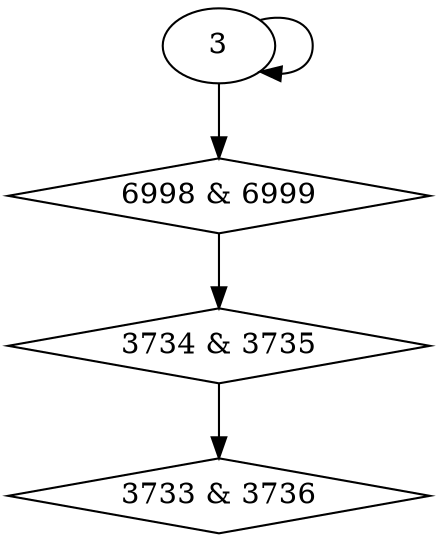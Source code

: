digraph {
0 [label = "3733 & 3736", shape = diamond];
1 [label = "3734 & 3735", shape = diamond];
2 [label = "6998 & 6999", shape = diamond];
1 -> 0;
2 -> 1;
3 -> 2;
3 -> 3;
}

